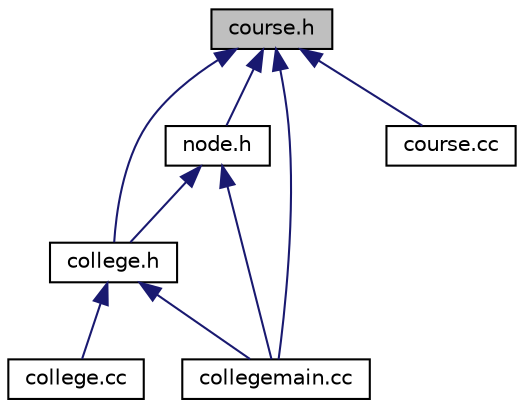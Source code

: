 digraph "course.h"
{
  edge [fontname="Helvetica",fontsize="10",labelfontname="Helvetica",labelfontsize="10"];
  node [fontname="Helvetica",fontsize="10",shape=record];
  Node1 [label="course.h",height=0.2,width=0.4,color="black", fillcolor="grey75", style="filled", fontcolor="black"];
  Node1 -> Node2 [dir="back",color="midnightblue",fontsize="10",style="solid",fontname="Helvetica"];
  Node2 [label="college.h",height=0.2,width=0.4,color="black", fillcolor="white", style="filled",URL="$college_8h.html",tooltip="header file for college class "];
  Node2 -> Node3 [dir="back",color="midnightblue",fontsize="10",style="solid",fontname="Helvetica"];
  Node3 [label="college.cc",height=0.2,width=0.4,color="black", fillcolor="white", style="filled",URL="$college_8cc.html",tooltip="implementation file for college class "];
  Node2 -> Node4 [dir="back",color="midnightblue",fontsize="10",style="solid",fontname="Helvetica"];
  Node4 [label="collegemain.cc",height=0.2,width=0.4,color="black", fillcolor="white", style="filled",URL="$collegemain_8cc.html",tooltip="main for college container "];
  Node1 -> Node5 [dir="back",color="midnightblue",fontsize="10",style="solid",fontname="Helvetica"];
  Node5 [label="node.h",height=0.2,width=0.4,color="black", fillcolor="white", style="filled",URL="$node_8h.html",tooltip="implementation for node class "];
  Node5 -> Node2 [dir="back",color="midnightblue",fontsize="10",style="solid",fontname="Helvetica"];
  Node5 -> Node4 [dir="back",color="midnightblue",fontsize="10",style="solid",fontname="Helvetica"];
  Node1 -> Node4 [dir="back",color="midnightblue",fontsize="10",style="solid",fontname="Helvetica"];
  Node1 -> Node6 [dir="back",color="midnightblue",fontsize="10",style="solid",fontname="Helvetica"];
  Node6 [label="course.cc",height=0.2,width=0.4,color="black", fillcolor="white", style="filled",URL="$course_8cc.html",tooltip="implementation for course class "];
}

